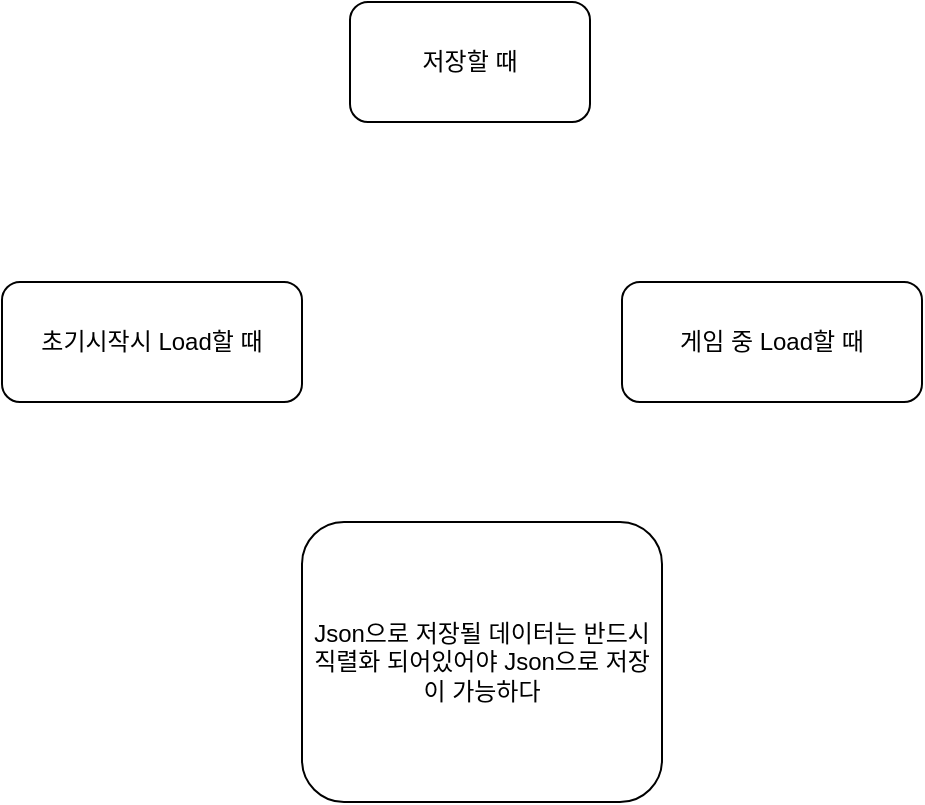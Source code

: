 <mxfile version="21.7.5" type="device">
  <diagram name="페이지-1" id="6AoS1lpXIIwriZsqpn54">
    <mxGraphModel dx="1418" dy="828" grid="1" gridSize="10" guides="1" tooltips="1" connect="1" arrows="1" fold="1" page="1" pageScale="1" pageWidth="827" pageHeight="1169" math="0" shadow="0">
      <root>
        <mxCell id="0" />
        <mxCell id="1" parent="0" />
        <mxCell id="bryRKfB2T5B8cKvrRu7s-1" value="저장할 때" style="rounded=1;whiteSpace=wrap;html=1;" parent="1" vertex="1">
          <mxGeometry x="354" y="190" width="120" height="60" as="geometry" />
        </mxCell>
        <mxCell id="bryRKfB2T5B8cKvrRu7s-2" value="초기시작시 Load할 때" style="rounded=1;whiteSpace=wrap;html=1;" parent="1" vertex="1">
          <mxGeometry x="180" y="330" width="150" height="60" as="geometry" />
        </mxCell>
        <mxCell id="bryRKfB2T5B8cKvrRu7s-3" value="게임 중 Load할 때" style="rounded=1;whiteSpace=wrap;html=1;" parent="1" vertex="1">
          <mxGeometry x="490" y="330" width="150" height="60" as="geometry" />
        </mxCell>
        <mxCell id="k7Gz4o490bLUU5qSTM0z-1" value="Json으로 저장될 데이터는 반드시 직렬화 되어있어야 Json으로 저장이 가능하다" style="rounded=1;whiteSpace=wrap;html=1;" vertex="1" parent="1">
          <mxGeometry x="330" y="450" width="180" height="140" as="geometry" />
        </mxCell>
      </root>
    </mxGraphModel>
  </diagram>
</mxfile>
